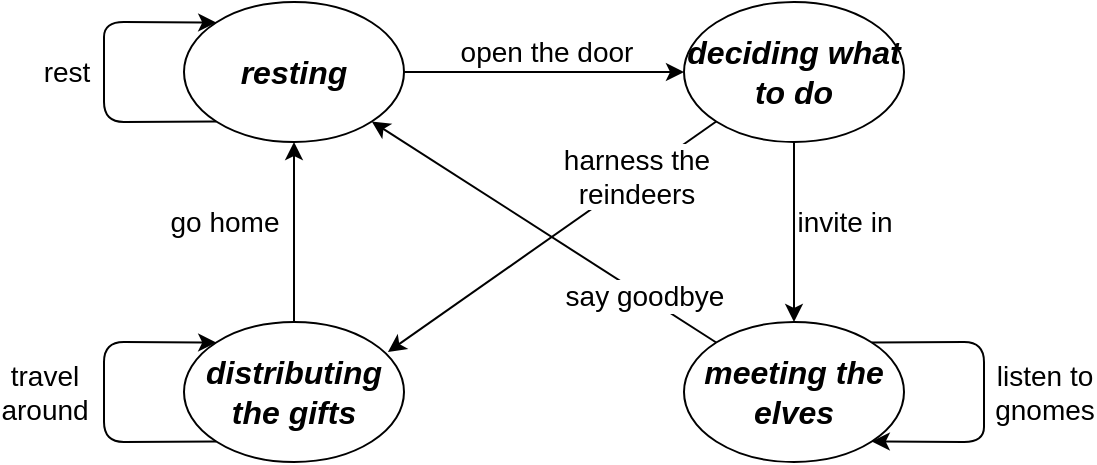 <mxfile version="12.4.8" type="device" pages="4"><diagram id="VihpPnUHr-ZQZpqCohYw" name="santa_lifecycle"><mxGraphModel dx="829" dy="784" grid="1" gridSize="10" guides="1" tooltips="1" connect="1" arrows="1" fold="1" page="1" pageScale="1" pageWidth="850" pageHeight="1100" math="0" shadow="0"><root><mxCell id="0"/><mxCell id="1" parent="0"/><mxCell id="fIAEHt85i1DPmTw_mvbs-9" style="edgeStyle=none;rounded=0;orthogonalLoop=1;jettySize=auto;html=1;exitX=1;exitY=0.5;exitDx=0;exitDy=0;entryX=0;entryY=0.5;entryDx=0;entryDy=0;" edge="1" parent="1" source="fIAEHt85i1DPmTw_mvbs-1" target="fIAEHt85i1DPmTw_mvbs-2"><mxGeometry relative="1" as="geometry"/></mxCell><mxCell id="fIAEHt85i1DPmTw_mvbs-15" value="open the door" style="text;html=1;align=center;verticalAlign=middle;resizable=0;points=[];labelBackgroundColor=none;fontSize=14;" vertex="1" connectable="0" parent="fIAEHt85i1DPmTw_mvbs-9"><mxGeometry x="-0.209" relative="1" as="geometry"><mxPoint x="15" y="-10" as="offset"/></mxGeometry></mxCell><mxCell id="fIAEHt85i1DPmTw_mvbs-1" value="&lt;font style=&quot;font-size: 16px&quot;&gt;resting&lt;/font&gt;" style="ellipse;whiteSpace=wrap;html=1;fillColor=none;fontStyle=3" vertex="1" parent="1"><mxGeometry x="120" y="120" width="110" height="70" as="geometry"/></mxCell><mxCell id="fIAEHt85i1DPmTw_mvbs-7" style="edgeStyle=none;rounded=0;orthogonalLoop=1;jettySize=auto;html=1;exitX=0;exitY=1;exitDx=0;exitDy=0;entryX=0.927;entryY=0.214;entryDx=0;entryDy=0;entryPerimeter=0;" edge="1" parent="1" source="fIAEHt85i1DPmTw_mvbs-2" target="fIAEHt85i1DPmTw_mvbs-3"><mxGeometry relative="1" as="geometry"/></mxCell><mxCell id="fIAEHt85i1DPmTw_mvbs-22" value="harness the &lt;br&gt;reindeers" style="text;html=1;align=center;verticalAlign=middle;resizable=0;points=[];labelBackgroundColor=#ffffff;fontSize=14;" vertex="1" connectable="0" parent="fIAEHt85i1DPmTw_mvbs-7"><mxGeometry x="-0.516" y="-1" relative="1" as="geometry"><mxPoint as="offset"/></mxGeometry></mxCell><mxCell id="fIAEHt85i1DPmTw_mvbs-8" style="edgeStyle=none;rounded=0;orthogonalLoop=1;jettySize=auto;html=1;exitX=0.5;exitY=1;exitDx=0;exitDy=0;entryX=0.5;entryY=0;entryDx=0;entryDy=0;" edge="1" parent="1" source="fIAEHt85i1DPmTw_mvbs-2" target="fIAEHt85i1DPmTw_mvbs-4"><mxGeometry relative="1" as="geometry"/></mxCell><mxCell id="fIAEHt85i1DPmTw_mvbs-19" value="invite in" style="text;html=1;align=center;verticalAlign=middle;resizable=0;points=[];labelBackgroundColor=#ffffff;fontSize=14;" vertex="1" connectable="0" parent="fIAEHt85i1DPmTw_mvbs-8"><mxGeometry x="-0.356" y="2" relative="1" as="geometry"><mxPoint x="23" y="11" as="offset"/></mxGeometry></mxCell><mxCell id="fIAEHt85i1DPmTw_mvbs-2" value="&lt;font style=&quot;font-size: 16px&quot;&gt;deciding what to do&lt;/font&gt;" style="ellipse;whiteSpace=wrap;html=1;fillColor=none;fontStyle=3" vertex="1" parent="1"><mxGeometry x="370" y="120" width="110" height="70" as="geometry"/></mxCell><mxCell id="fIAEHt85i1DPmTw_mvbs-5" style="edgeStyle=orthogonalEdgeStyle;rounded=0;orthogonalLoop=1;jettySize=auto;html=1;exitX=0.5;exitY=0;exitDx=0;exitDy=0;entryX=0.5;entryY=1;entryDx=0;entryDy=0;" edge="1" parent="1" source="fIAEHt85i1DPmTw_mvbs-3" target="fIAEHt85i1DPmTw_mvbs-1"><mxGeometry relative="1" as="geometry"/></mxCell><mxCell id="fIAEHt85i1DPmTw_mvbs-23" value="go home" style="text;html=1;align=center;verticalAlign=middle;resizable=0;points=[];labelBackgroundColor=#ffffff;fontSize=14;" vertex="1" connectable="0" parent="fIAEHt85i1DPmTw_mvbs-5"><mxGeometry x="0.244" y="2" relative="1" as="geometry"><mxPoint x="-33" y="6" as="offset"/></mxGeometry></mxCell><mxCell id="fIAEHt85i1DPmTw_mvbs-3" value="&lt;font style=&quot;font-size: 16px&quot;&gt;distributing the gifts&lt;/font&gt;" style="ellipse;whiteSpace=wrap;html=1;fillColor=none;fontStyle=3" vertex="1" parent="1"><mxGeometry x="120" y="280" width="110" height="70" as="geometry"/></mxCell><mxCell id="fIAEHt85i1DPmTw_mvbs-6" style="rounded=0;orthogonalLoop=1;jettySize=auto;html=1;exitX=0;exitY=0;exitDx=0;exitDy=0;entryX=1;entryY=1;entryDx=0;entryDy=0;" edge="1" parent="1" source="fIAEHt85i1DPmTw_mvbs-4" target="fIAEHt85i1DPmTw_mvbs-1"><mxGeometry relative="1" as="geometry"/></mxCell><mxCell id="fIAEHt85i1DPmTw_mvbs-21" value="say goodbye" style="text;html=1;align=center;verticalAlign=middle;resizable=0;points=[];labelBackgroundColor=#ffffff;fontSize=14;" vertex="1" connectable="0" parent="fIAEHt85i1DPmTw_mvbs-6"><mxGeometry x="-0.58" relative="1" as="geometry"><mxPoint as="offset"/></mxGeometry></mxCell><mxCell id="fIAEHt85i1DPmTw_mvbs-4" value="&lt;font style=&quot;font-size: 16px&quot;&gt;meeting the elves&lt;/font&gt;" style="ellipse;whiteSpace=wrap;html=1;fillColor=none;fontStyle=3" vertex="1" parent="1"><mxGeometry x="370" y="280" width="110" height="70" as="geometry"/></mxCell><mxCell id="fIAEHt85i1DPmTw_mvbs-11" value="" style="endArrow=classic;html=1;exitX=0;exitY=1;exitDx=0;exitDy=0;entryX=0;entryY=0;entryDx=0;entryDy=0;" edge="1" parent="1" source="fIAEHt85i1DPmTw_mvbs-1" target="fIAEHt85i1DPmTw_mvbs-1"><mxGeometry width="50" height="50" relative="1" as="geometry"><mxPoint x="120" y="420" as="sourcePoint"/><mxPoint x="170" y="370" as="targetPoint"/><Array as="points"><mxPoint x="80" y="180"/><mxPoint x="80" y="155"/><mxPoint x="80" y="130"/></Array></mxGeometry></mxCell><mxCell id="fIAEHt85i1DPmTw_mvbs-17" value="rest" style="text;html=1;align=center;verticalAlign=middle;resizable=0;points=[];labelBackgroundColor=none;fontSize=14;" vertex="1" connectable="0" parent="fIAEHt85i1DPmTw_mvbs-11"><mxGeometry x="-0.467" relative="1" as="geometry"><mxPoint x="-32.78" y="-24.94" as="offset"/></mxGeometry></mxCell><mxCell id="fIAEHt85i1DPmTw_mvbs-13" value="" style="endArrow=classic;html=1;exitX=0;exitY=1;exitDx=0;exitDy=0;entryX=0;entryY=0;entryDx=0;entryDy=0;" edge="1" parent="1" source="fIAEHt85i1DPmTw_mvbs-3" target="fIAEHt85i1DPmTw_mvbs-3"><mxGeometry width="50" height="50" relative="1" as="geometry"><mxPoint x="119.999" y="339.749" as="sourcePoint"/><mxPoint x="119.999" y="290.251" as="targetPoint"/><Array as="points"><mxPoint x="80" y="340"/><mxPoint x="80" y="290"/></Array></mxGeometry></mxCell><mxCell id="fIAEHt85i1DPmTw_mvbs-18" value="travel&lt;br&gt;around" style="text;html=1;align=center;verticalAlign=middle;resizable=0;points=[];labelBackgroundColor=none;fontSize=14;" vertex="1" connectable="0" parent="fIAEHt85i1DPmTw_mvbs-13"><mxGeometry x="0.171" y="-1" relative="1" as="geometry"><mxPoint x="-31" y="13.89" as="offset"/></mxGeometry></mxCell><mxCell id="fIAEHt85i1DPmTw_mvbs-14" value="" style="endArrow=classic;html=1;exitX=1;exitY=0;exitDx=0;exitDy=0;entryX=1;entryY=1;entryDx=0;entryDy=0;" edge="1" parent="1" source="fIAEHt85i1DPmTw_mvbs-4" target="fIAEHt85i1DPmTw_mvbs-4"><mxGeometry width="50" height="50" relative="1" as="geometry"><mxPoint x="70" y="420" as="sourcePoint"/><mxPoint x="120" y="370" as="targetPoint"/><Array as="points"><mxPoint x="520" y="290"/><mxPoint x="520" y="315"/><mxPoint x="520" y="340"/></Array></mxGeometry></mxCell><mxCell id="fIAEHt85i1DPmTw_mvbs-20" value="listen to &lt;br&gt;gnomes" style="text;html=1;align=center;verticalAlign=middle;resizable=0;points=[];labelBackgroundColor=#ffffff;fontSize=14;" vertex="1" connectable="0" parent="fIAEHt85i1DPmTw_mvbs-14"><mxGeometry x="0.431" relative="1" as="geometry"><mxPoint x="39.89" y="-24.96" as="offset"/></mxGeometry></mxCell></root></mxGraphModel></diagram><diagram id="KbTpn1WK_hruH-i2h1KR" name="gnomos_lifecycle"><mxGraphModel dx="1068" dy="653" grid="1" gridSize="10" guides="1" tooltips="1" connect="1" arrows="1" fold="1" page="1" pageScale="1" pageWidth="850" pageHeight="1100" math="0" shadow="0"><root><mxCell id="2m3kxiPfyVi1cb6LVjw3-0"/><mxCell id="2m3kxiPfyVi1cb6LVjw3-1" parent="2m3kxiPfyVi1cb6LVjw3-0"/><mxCell id="y0p2W_CTjMSNRDeLoHP9-9" style="edgeStyle=orthogonalEdgeStyle;rounded=0;orthogonalLoop=1;jettySize=auto;html=1;exitX=1;exitY=0.5;exitDx=0;exitDy=0;entryX=0;entryY=0.5;entryDx=0;entryDy=0;fontSize=14;" edge="1" parent="2m3kxiPfyVi1cb6LVjw3-1" source="y0p2W_CTjMSNRDeLoHP9-0" target="y0p2W_CTjMSNRDeLoHP9-1"><mxGeometry relative="1" as="geometry"/></mxCell><mxCell id="t4fALdy-E95yBy8d-xUz-5" value="need advice" style="text;html=1;align=center;verticalAlign=middle;resizable=0;points=[];labelBackgroundColor=none;fontSize=14;" vertex="1" connectable="0" parent="y0p2W_CTjMSNRDeLoHP9-9"><mxGeometry x="-0.243" y="2" relative="1" as="geometry"><mxPoint x="12" y="-8" as="offset"/></mxGeometry></mxCell><mxCell id="y0p2W_CTjMSNRDeLoHP9-0" value="&lt;font style=&quot;font-size: 16px&quot;&gt;working&lt;/font&gt;" style="ellipse;whiteSpace=wrap;html=1;fillColor=none;fontStyle=3" vertex="1" parent="2m3kxiPfyVi1cb6LVjw3-1"><mxGeometry x="120" y="120" width="110" height="70" as="geometry"/></mxCell><mxCell id="y0p2W_CTjMSNRDeLoHP9-8" style="edgeStyle=orthogonalEdgeStyle;rounded=0;orthogonalLoop=1;jettySize=auto;html=1;exitX=0.5;exitY=1;exitDx=0;exitDy=0;entryX=0.5;entryY=0;entryDx=0;entryDy=0;fontSize=14;" edge="1" parent="2m3kxiPfyVi1cb6LVjw3-1" source="y0p2W_CTjMSNRDeLoHP9-1" target="y0p2W_CTjMSNRDeLoHP9-3"><mxGeometry relative="1" as="geometry"/></mxCell><mxCell id="t4fALdy-E95yBy8d-xUz-4" value="need advice" style="text;html=1;align=center;verticalAlign=middle;resizable=0;points=[];labelBackgroundColor=none;fontSize=14;" vertex="1" connectable="0" parent="y0p2W_CTjMSNRDeLoHP9-8"><mxGeometry x="-0.24" y="-3" relative="1" as="geometry"><mxPoint x="48" y="12" as="offset"/></mxGeometry></mxCell><mxCell id="y0p2W_CTjMSNRDeLoHP9-1" value="&lt;font style=&quot;font-size: 16px&quot;&gt;wishing to meet Santa&lt;/font&gt;" style="ellipse;whiteSpace=wrap;html=1;fillColor=none;fontStyle=3" vertex="1" parent="2m3kxiPfyVi1cb6LVjw3-1"><mxGeometry x="370" y="120" width="110" height="70" as="geometry"/></mxCell><mxCell id="y0p2W_CTjMSNRDeLoHP9-4" style="edgeStyle=orthogonalEdgeStyle;rounded=0;orthogonalLoop=1;jettySize=auto;html=1;exitX=0.5;exitY=0;exitDx=0;exitDy=0;entryX=0.5;entryY=1;entryDx=0;entryDy=0;fontSize=14;" edge="1" parent="2m3kxiPfyVi1cb6LVjw3-1" source="y0p2W_CTjMSNRDeLoHP9-2" target="y0p2W_CTjMSNRDeLoHP9-0"><mxGeometry relative="1" as="geometry"/></mxCell><mxCell id="t4fALdy-E95yBy8d-xUz-3" value="go back&lt;br&gt;to work" style="text;html=1;align=center;verticalAlign=middle;resizable=0;points=[];labelBackgroundColor=none;fontSize=14;" vertex="1" connectable="0" parent="y0p2W_CTjMSNRDeLoHP9-4"><mxGeometry x="0.22" y="2" relative="1" as="geometry"><mxPoint x="-27" y="11" as="offset"/></mxGeometry></mxCell><mxCell id="y0p2W_CTjMSNRDeLoHP9-2" value="&lt;font style=&quot;font-size: 16px&quot;&gt;consulting with Santa&lt;/font&gt;" style="ellipse;whiteSpace=wrap;html=1;fillColor=none;fontStyle=3" vertex="1" parent="2m3kxiPfyVi1cb6LVjw3-1"><mxGeometry x="120" y="290" width="110" height="70" as="geometry"/></mxCell><mxCell id="y0p2W_CTjMSNRDeLoHP9-7" style="edgeStyle=orthogonalEdgeStyle;rounded=0;orthogonalLoop=1;jettySize=auto;html=1;exitX=0;exitY=0.5;exitDx=0;exitDy=0;entryX=1;entryY=0.5;entryDx=0;entryDy=0;fontSize=14;" edge="1" parent="2m3kxiPfyVi1cb6LVjw3-1" source="y0p2W_CTjMSNRDeLoHP9-3" target="y0p2W_CTjMSNRDeLoHP9-2"><mxGeometry relative="1" as="geometry"/></mxCell><mxCell id="t4fALdy-E95yBy8d-xUz-2" value="enter the house" style="text;html=1;align=center;verticalAlign=middle;resizable=0;points=[];labelBackgroundColor=none;fontSize=14;" vertex="1" connectable="0" parent="y0p2W_CTjMSNRDeLoHP9-7"><mxGeometry x="0.271" y="-4" relative="1" as="geometry"><mxPoint x="29" y="-6" as="offset"/></mxGeometry></mxCell><mxCell id="y0p2W_CTjMSNRDeLoHP9-3" value="&lt;span style=&quot;font-size: 16px&quot;&gt;joining a group&lt;/span&gt;" style="ellipse;whiteSpace=wrap;html=1;fillColor=none;fontStyle=3" vertex="1" parent="2m3kxiPfyVi1cb6LVjw3-1"><mxGeometry x="370" y="290" width="110" height="70" as="geometry"/></mxCell><mxCell id="4kG-V5RKME6R8yfpdQgE-0" value="" style="endArrow=classic;html=1;exitX=0;exitY=1;exitDx=0;exitDy=0;entryX=0;entryY=0;entryDx=0;entryDy=0;" edge="1" parent="2m3kxiPfyVi1cb6LVjw3-1"><mxGeometry width="50" height="50" relative="1" as="geometry"><mxPoint x="136.109" y="179.749" as="sourcePoint"/><mxPoint x="136.109" y="130.251" as="targetPoint"/><Array as="points"><mxPoint x="80" y="180"/><mxPoint x="80" y="155"/><mxPoint x="80" y="130"/></Array></mxGeometry></mxCell><mxCell id="4kG-V5RKME6R8yfpdQgE-1" value="work" style="text;html=1;align=center;verticalAlign=middle;resizable=0;points=[];labelBackgroundColor=none;fontSize=14;" vertex="1" connectable="0" parent="4kG-V5RKME6R8yfpdQgE-0"><mxGeometry x="-0.467" relative="1" as="geometry"><mxPoint x="-32.78" y="-24.94" as="offset"/></mxGeometry></mxCell><mxCell id="t4fALdy-E95yBy8d-xUz-0" value="" style="endArrow=classic;html=1;exitX=0;exitY=1;exitDx=0;exitDy=0;entryX=0;entryY=0;entryDx=0;entryDy=0;" edge="1" parent="2m3kxiPfyVi1cb6LVjw3-1"><mxGeometry width="50" height="50" relative="1" as="geometry"><mxPoint x="136.109" y="349.749" as="sourcePoint"/><mxPoint x="136.109" y="300.251" as="targetPoint"/><Array as="points"><mxPoint x="80" y="350"/><mxPoint x="80" y="300"/></Array></mxGeometry></mxCell><mxCell id="t4fALdy-E95yBy8d-xUz-1" value="talk" style="text;html=1;align=center;verticalAlign=middle;resizable=0;points=[];labelBackgroundColor=none;fontSize=14;" vertex="1" connectable="0" parent="t4fALdy-E95yBy8d-xUz-0"><mxGeometry x="0.171" y="-1" relative="1" as="geometry"><mxPoint x="-31" y="13.89" as="offset"/></mxGeometry></mxCell></root></mxGraphModel></diagram><diagram id="uZa3mZrHotZQt0v-x6GP" name="reindeers_lifecycle"><mxGraphModel dx="691" dy="613" grid="1" gridSize="10" guides="1" tooltips="1" connect="1" arrows="1" fold="1" page="1" pageScale="1" pageWidth="850" pageHeight="1100" math="0" shadow="0"><root><mxCell id="WoudTO3yZoa3AlEFrVyh-0"/><mxCell id="WoudTO3yZoa3AlEFrVyh-1" parent="WoudTO3yZoa3AlEFrVyh-0"/><mxCell id="fIGuIIBmUI1oYcUmwacR-6" style="edgeStyle=none;rounded=0;orthogonalLoop=1;jettySize=auto;html=1;exitX=1;exitY=0.5;exitDx=0;exitDy=0;entryX=0;entryY=0.5;entryDx=0;entryDy=0;fontSize=14;" edge="1" parent="WoudTO3yZoa3AlEFrVyh-1" source="fIGuIIBmUI1oYcUmwacR-0" target="fIGuIIBmUI1oYcUmwacR-1"><mxGeometry relative="1" as="geometry"/></mxCell><mxCell id="fIGuIIBmUI1oYcUmwacR-7" value="group at the sledge" style="text;html=1;align=center;verticalAlign=middle;resizable=0;points=[];labelBackgroundColor=none;fontSize=14;" vertex="1" connectable="0" parent="fIGuIIBmUI1oYcUmwacR-6"><mxGeometry x="-0.178" relative="1" as="geometry"><mxPoint x="11" y="-12" as="offset"/></mxGeometry></mxCell><mxCell id="fIGuIIBmUI1oYcUmwacR-0" value="&lt;font style=&quot;font-size: 16px&quot;&gt;at the stable&lt;/font&gt;" style="ellipse;whiteSpace=wrap;html=1;fillColor=none;fontStyle=3" vertex="1" parent="WoudTO3yZoa3AlEFrVyh-1"><mxGeometry x="120" y="120" width="110" height="70" as="geometry"/></mxCell><mxCell id="fIGuIIBmUI1oYcUmwacR-5" style="edgeStyle=none;rounded=0;orthogonalLoop=1;jettySize=auto;html=1;exitX=0.5;exitY=1;exitDx=0;exitDy=0;entryX=1;entryY=0.5;entryDx=0;entryDy=0;fontSize=14;" edge="1" parent="WoudTO3yZoa3AlEFrVyh-1" source="fIGuIIBmUI1oYcUmwacR-1" target="fIGuIIBmUI1oYcUmwacR-2"><mxGeometry relative="1" as="geometry"/></mxCell><mxCell id="yqP1C2RmtPvHYjQkjQwM-0" value="leave for&lt;br&gt;holidays" style="text;html=1;align=center;verticalAlign=middle;resizable=0;points=[];labelBackgroundColor=none;fontSize=14;" vertex="1" connectable="0" parent="fIGuIIBmUI1oYcUmwacR-5"><mxGeometry x="-0.347" y="-3" relative="1" as="geometry"><mxPoint x="18.23" y="31.01" as="offset"/></mxGeometry></mxCell><mxCell id="fIGuIIBmUI1oYcUmwacR-1" value="&lt;font style=&quot;font-size: 16px&quot;&gt;pulling the sledge&lt;/font&gt;" style="ellipse;whiteSpace=wrap;html=1;fillColor=none;fontStyle=3" vertex="1" parent="WoudTO3yZoa3AlEFrVyh-1"><mxGeometry x="410" y="120" width="110" height="70" as="geometry"/></mxCell><mxCell id="fIGuIIBmUI1oYcUmwacR-3" style="rounded=0;orthogonalLoop=1;jettySize=auto;html=1;exitX=0;exitY=0.5;exitDx=0;exitDy=0;entryX=0.5;entryY=1;entryDx=0;entryDy=0;fontSize=14;" edge="1" parent="WoudTO3yZoa3AlEFrVyh-1" source="fIGuIIBmUI1oYcUmwacR-2" target="fIGuIIBmUI1oYcUmwacR-0"><mxGeometry relative="1" as="geometry"/></mxCell><mxCell id="fIGuIIBmUI1oYcUmwacR-8" value="go back&lt;br&gt;to the stable" style="text;html=1;align=center;verticalAlign=middle;resizable=0;points=[];labelBackgroundColor=none;fontSize=14;" vertex="1" connectable="0" parent="fIGuIIBmUI1oYcUmwacR-3"><mxGeometry x="0.225" y="-3" relative="1" as="geometry"><mxPoint x="-30.23" y="25.13" as="offset"/></mxGeometry></mxCell><mxCell id="fIGuIIBmUI1oYcUmwacR-2" value="&lt;font style=&quot;font-size: 16px&quot;&gt;at the stable&lt;/font&gt;" style="ellipse;whiteSpace=wrap;html=1;fillColor=none;fontStyle=3" vertex="1" parent="WoudTO3yZoa3AlEFrVyh-1"><mxGeometry x="260" y="250" width="110" height="70" as="geometry"/></mxCell><mxCell id="yqP1C2RmtPvHYjQkjQwM-1" style="edgeStyle=none;rounded=0;orthogonalLoop=1;jettySize=auto;html=1;exitX=0.736;exitY=0.971;exitDx=0;exitDy=0;entryX=0.278;entryY=0.959;entryDx=0;entryDy=0;fontSize=14;entryPerimeter=0;exitPerimeter=0;" edge="1" parent="WoudTO3yZoa3AlEFrVyh-1" source="fIGuIIBmUI1oYcUmwacR-2" target="fIGuIIBmUI1oYcUmwacR-2"><mxGeometry relative="1" as="geometry"><Array as="points"><mxPoint x="341" y="350"/><mxPoint x="315" y="350"/><mxPoint x="291" y="350"/></Array></mxGeometry></mxCell><mxCell id="yqP1C2RmtPvHYjQkjQwM-3" value="enjoy the&lt;br&gt;scenery" style="text;html=1;align=center;verticalAlign=middle;resizable=0;points=[];labelBackgroundColor=none;fontSize=14;" vertex="1" connectable="0" parent="yqP1C2RmtPvHYjQkjQwM-1"><mxGeometry x="0.567" relative="1" as="geometry"><mxPoint x="24.1" y="27.97" as="offset"/></mxGeometry></mxCell><mxCell id="yqP1C2RmtPvHYjQkjQwM-2" style="edgeStyle=none;rounded=0;orthogonalLoop=1;jettySize=auto;html=1;exitX=1;exitY=0;exitDx=0;exitDy=0;entryX=1;entryY=1;entryDx=0;entryDy=0;fontSize=14;" edge="1" parent="WoudTO3yZoa3AlEFrVyh-1" source="fIGuIIBmUI1oYcUmwacR-1" target="fIGuIIBmUI1oYcUmwacR-1"><mxGeometry relative="1" as="geometry"><Array as="points"><mxPoint x="550" y="130"/><mxPoint x="550" y="155"/><mxPoint x="550" y="180"/></Array></mxGeometry></mxCell><mxCell id="yqP1C2RmtPvHYjQkjQwM-4" value="follow Santa's&lt;br&gt;directions" style="text;html=1;align=center;verticalAlign=middle;resizable=0;points=[];labelBackgroundColor=none;fontSize=14;" vertex="1" connectable="0" parent="yqP1C2RmtPvHYjQkjQwM-2"><mxGeometry x="0.494" y="1" relative="1" as="geometry"><mxPoint x="60.56" y="-25.94" as="offset"/></mxGeometry></mxCell></root></mxGraphModel></diagram><diagram id="mYIN6AFC-3tQ-j3tw_yB" name="share_memory"><mxGraphModel dx="964" dy="784" grid="1" gridSize="10" guides="1" tooltips="1" connect="1" arrows="1" fold="1" page="1" pageScale="1" pageWidth="850" pageHeight="1100" math="0" shadow="0"><root><mxCell id="2OuqLFeMGNNplA06l7WD-0"/><mxCell id="2OuqLFeMGNNplA06l7WD-1" parent="2OuqLFeMGNNplA06l7WD-0"/><mxCell id="2OuqLFeMGNNplA06l7WD-2" value="Information Repository" style="rounded=0;whiteSpace=wrap;html=1;labelBackgroundColor=none;fillColor=none;fontSize=16;" vertex="1" parent="2OuqLFeMGNNplA06l7WD-1"><mxGeometry x="10" y="200" width="120" height="60" as="geometry"/></mxCell><mxCell id="2OuqLFeMGNNplA06l7WD-3" value="Santa Claus House" style="rounded=0;whiteSpace=wrap;html=1;labelBackgroundColor=none;fillColor=none;fontSize=16;" vertex="1" parent="2OuqLFeMGNNplA06l7WD-1"><mxGeometry x="150" y="200" width="120" height="60" as="geometry"/></mxCell><mxCell id="2OuqLFeMGNNplA06l7WD-4" value="Toy Factory" style="rounded=0;whiteSpace=wrap;html=1;labelBackgroundColor=none;fillColor=none;fontSize=16;" vertex="1" parent="2OuqLFeMGNNplA06l7WD-1"><mxGeometry x="290" y="200" width="120" height="60" as="geometry"/></mxCell><mxCell id="2OuqLFeMGNNplA06l7WD-5" value="Stable" style="rounded=0;whiteSpace=wrap;html=1;labelBackgroundColor=none;fillColor=none;fontSize=16;" vertex="1" parent="2OuqLFeMGNNplA06l7WD-1"><mxGeometry x="430" y="200" width="120" height="60" as="geometry"/></mxCell><mxCell id="2OuqLFeMGNNplA06l7WD-6" value="South Pacific" style="rounded=0;whiteSpace=wrap;html=1;labelBackgroundColor=none;fillColor=none;fontSize=16;" vertex="1" parent="2OuqLFeMGNNplA06l7WD-1"><mxGeometry x="570" y="200" width="120" height="60" as="geometry"/></mxCell><mxCell id="2OuqLFeMGNNplA06l7WD-7" value="Trip around world" style="rounded=0;whiteSpace=wrap;html=1;labelBackgroundColor=none;fillColor=none;fontSize=16;" vertex="1" parent="2OuqLFeMGNNplA06l7WD-1"><mxGeometry x="710" y="200" width="120" height="60" as="geometry"/></mxCell></root></mxGraphModel></diagram></mxfile>